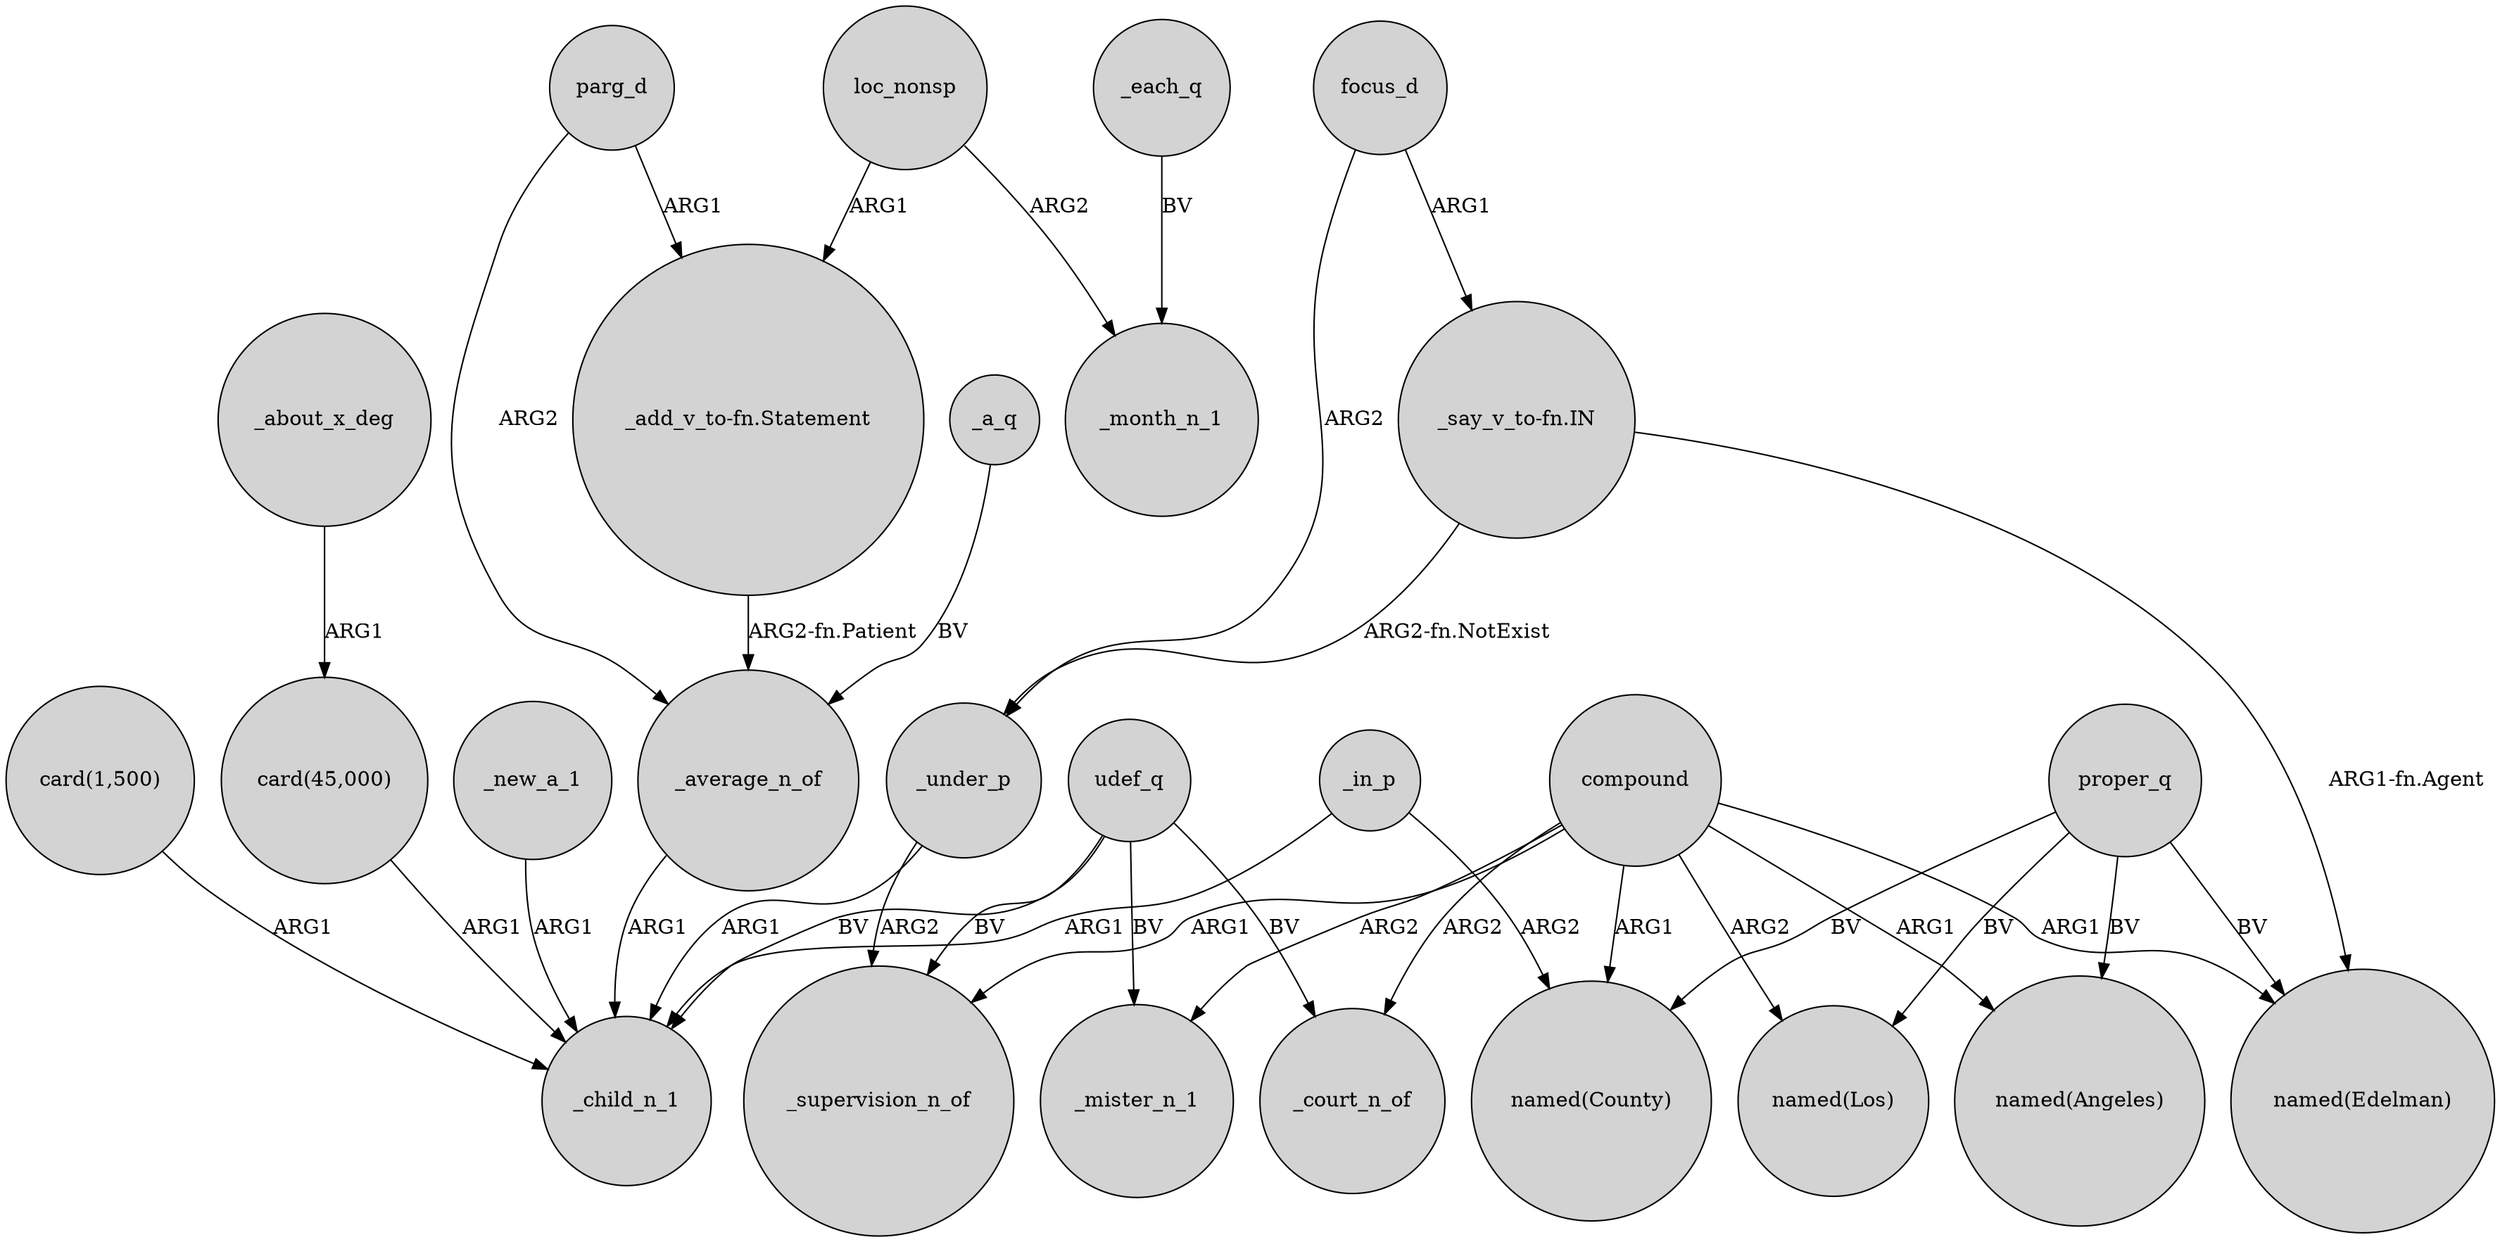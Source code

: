 digraph {
	node [shape=circle style=filled]
	_new_a_1 -> _child_n_1 [label=ARG1]
	_under_p -> _supervision_n_of [label=ARG2]
	proper_q -> "named(Edelman)" [label=BV]
	udef_q -> _supervision_n_of [label=BV]
	"_add_v_to-fn.Statement" -> _average_n_of [label="ARG2-fn.Patient"]
	udef_q -> _child_n_1 [label=BV]
	_each_q -> _month_n_1 [label=BV]
	"card(45,000)" -> _child_n_1 [label=ARG1]
	compound -> "named(Los)" [label=ARG2]
	proper_q -> "named(Los)" [label=BV]
	compound -> _mister_n_1 [label=ARG2]
	udef_q -> _court_n_of [label=BV]
	udef_q -> _mister_n_1 [label=BV]
	parg_d -> "_add_v_to-fn.Statement" [label=ARG1]
	loc_nonsp -> "_add_v_to-fn.Statement" [label=ARG1]
	_a_q -> _average_n_of [label=BV]
	compound -> _supervision_n_of [label=ARG1]
	compound -> "named(Angeles)" [label=ARG1]
	focus_d -> _under_p [label=ARG2]
	parg_d -> _average_n_of [label=ARG2]
	_under_p -> _child_n_1 [label=ARG1]
	compound -> _court_n_of [label=ARG2]
	_in_p -> "named(County)" [label=ARG2]
	"_say_v_to-fn.IN" -> "named(Edelman)" [label="ARG1-fn.Agent"]
	_average_n_of -> _child_n_1 [label=ARG1]
	"card(1,500)" -> _child_n_1 [label=ARG1]
	"_say_v_to-fn.IN" -> _under_p [label="ARG2-fn.NotExist"]
	_about_x_deg -> "card(45,000)" [label=ARG1]
	proper_q -> "named(Angeles)" [label=BV]
	compound -> "named(Edelman)" [label=ARG1]
	loc_nonsp -> _month_n_1 [label=ARG2]
	compound -> "named(County)" [label=ARG1]
	proper_q -> "named(County)" [label=BV]
	_in_p -> _child_n_1 [label=ARG1]
	focus_d -> "_say_v_to-fn.IN" [label=ARG1]
}
